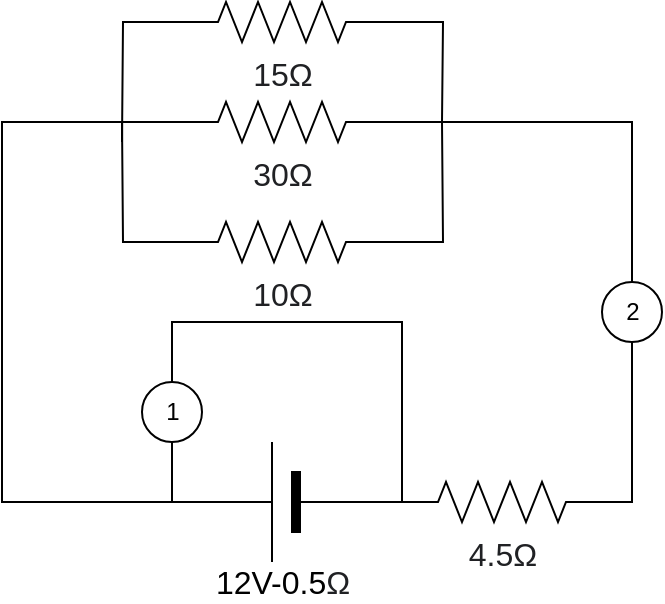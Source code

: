 <mxfile version="14.2.4" type="github">
  <diagram name="Page-1" id="7e0a89b8-554c-2b80-1dc8-d5c74ca68de4">
    <mxGraphModel dx="289" dy="154" grid="1" gridSize="10" guides="1" tooltips="1" connect="1" arrows="1" fold="1" page="1" pageScale="1" pageWidth="1100" pageHeight="850" background="#ffffff" math="0" shadow="0">
      <root>
        <mxCell id="0" />
        <mxCell id="1" parent="0" />
        <mxCell id="MZTKih3VrRNRA9cfkAVB-4" value="" style="edgeStyle=orthogonalEdgeStyle;rounded=0;orthogonalLoop=1;jettySize=auto;html=1;endArrow=none;endFill=0;" parent="1" source="MZTKih3VrRNRA9cfkAVB-1" target="MZTKih3VrRNRA9cfkAVB-3" edge="1">
          <mxGeometry relative="1" as="geometry" />
        </mxCell>
        <mxCell id="MZTKih3VrRNRA9cfkAVB-27" style="edgeStyle=orthogonalEdgeStyle;rounded=0;orthogonalLoop=1;jettySize=auto;html=1;entryX=0.5;entryY=1;entryDx=0;entryDy=0;endArrow=none;endFill=0;" parent="1" source="MZTKih3VrRNRA9cfkAVB-1" target="MZTKih3VrRNRA9cfkAVB-26" edge="1">
          <mxGeometry relative="1" as="geometry">
            <Array as="points">
              <mxPoint x="475" y="280" />
            </Array>
          </mxGeometry>
        </mxCell>
        <mxCell id="MZTKih3VrRNRA9cfkAVB-1" value="&lt;span style=&quot;color: rgb(32 , 33 , 36) ; font-family: &amp;#34;arial&amp;#34; , sans-serif ; font-size: 16px ; text-align: left ; background-color: rgb(255 , 255 , 255)&quot;&gt;4.5Ω&lt;/span&gt;" style="pointerEvents=1;verticalLabelPosition=bottom;shadow=0;dashed=0;align=center;html=1;verticalAlign=top;shape=mxgraph.electrical.resistors.resistor_2;" parent="1" vertex="1">
          <mxGeometry x="360" y="270" width="100" height="20" as="geometry" />
        </mxCell>
        <mxCell id="MZTKih3VrRNRA9cfkAVB-17" style="edgeStyle=orthogonalEdgeStyle;rounded=0;orthogonalLoop=1;jettySize=auto;html=1;endArrow=none;endFill=0;entryX=0;entryY=0.5;entryDx=0;entryDy=0;entryPerimeter=0;" parent="1" target="MZTKih3VrRNRA9cfkAVB-6" edge="1">
          <mxGeometry relative="1" as="geometry">
            <mxPoint x="220" y="90" as="targetPoint" />
            <mxPoint x="250" y="280" as="sourcePoint" />
            <Array as="points">
              <mxPoint x="250" y="280" />
              <mxPoint x="160" y="280" />
              <mxPoint x="160" y="90" />
            </Array>
          </mxGeometry>
        </mxCell>
        <mxCell id="MZTKih3VrRNRA9cfkAVB-3" value="" style="verticalLabelPosition=bottom;shadow=0;dashed=0;align=center;fillColor=#000000;html=1;verticalAlign=top;strokeWidth=1;shape=mxgraph.electrical.miscellaneous.monocell_battery;rotation=-180;" parent="1" vertex="1">
          <mxGeometry x="250" y="250" width="100" height="60" as="geometry" />
        </mxCell>
        <mxCell id="MZTKih3VrRNRA9cfkAVB-12" style="edgeStyle=orthogonalEdgeStyle;rounded=0;orthogonalLoop=1;jettySize=auto;html=1;endArrow=none;endFill=0;" parent="1" source="MZTKih3VrRNRA9cfkAVB-5" edge="1">
          <mxGeometry relative="1" as="geometry">
            <mxPoint x="220" y="100" as="targetPoint" />
          </mxGeometry>
        </mxCell>
        <mxCell id="MZTKih3VrRNRA9cfkAVB-15" style="edgeStyle=orthogonalEdgeStyle;rounded=0;orthogonalLoop=1;jettySize=auto;html=1;endArrow=none;endFill=0;" parent="1" source="MZTKih3VrRNRA9cfkAVB-5" edge="1">
          <mxGeometry relative="1" as="geometry">
            <mxPoint x="380" y="90" as="targetPoint" />
          </mxGeometry>
        </mxCell>
        <mxCell id="MZTKih3VrRNRA9cfkAVB-5" value="&lt;span style=&quot;color: rgb(32 , 33 , 36) ; font-family: &amp;#34;arial&amp;#34; , sans-serif ; font-size: 16px ; text-align: left ; background-color: rgb(255 , 255 , 255)&quot;&gt;15Ω&lt;/span&gt;" style="pointerEvents=1;verticalLabelPosition=bottom;shadow=0;dashed=0;align=center;html=1;verticalAlign=top;shape=mxgraph.electrical.resistors.resistor_2;" parent="1" vertex="1">
          <mxGeometry x="250" y="30" width="100" height="20" as="geometry" />
        </mxCell>
        <mxCell id="MZTKih3VrRNRA9cfkAVB-28" style="edgeStyle=orthogonalEdgeStyle;rounded=0;orthogonalLoop=1;jettySize=auto;html=1;entryX=0.5;entryY=0;entryDx=0;entryDy=0;endArrow=none;endFill=0;" parent="1" source="MZTKih3VrRNRA9cfkAVB-6" target="MZTKih3VrRNRA9cfkAVB-26" edge="1">
          <mxGeometry relative="1" as="geometry" />
        </mxCell>
        <mxCell id="MZTKih3VrRNRA9cfkAVB-6" value="&lt;span style=&quot;color: rgb(32 , 33 , 36) ; font-family: &amp;#34;arial&amp;#34; , sans-serif ; font-size: 16px ; text-align: left ; background-color: rgb(255 , 255 , 255)&quot;&gt;30Ω&lt;/span&gt;" style="pointerEvents=1;verticalLabelPosition=bottom;shadow=0;dashed=0;align=center;html=1;verticalAlign=top;shape=mxgraph.electrical.resistors.resistor_2;" parent="1" vertex="1">
          <mxGeometry x="250" y="80" width="100" height="20" as="geometry" />
        </mxCell>
        <mxCell id="MZTKih3VrRNRA9cfkAVB-11" style="edgeStyle=orthogonalEdgeStyle;rounded=0;orthogonalLoop=1;jettySize=auto;html=1;endArrow=none;endFill=0;" parent="1" source="MZTKih3VrRNRA9cfkAVB-7" edge="1">
          <mxGeometry relative="1" as="geometry">
            <mxPoint x="220" y="90" as="targetPoint" />
          </mxGeometry>
        </mxCell>
        <mxCell id="MZTKih3VrRNRA9cfkAVB-16" style="edgeStyle=orthogonalEdgeStyle;rounded=0;orthogonalLoop=1;jettySize=auto;html=1;endArrow=none;endFill=0;" parent="1" source="MZTKih3VrRNRA9cfkAVB-7" edge="1">
          <mxGeometry relative="1" as="geometry">
            <mxPoint x="380" y="90" as="targetPoint" />
          </mxGeometry>
        </mxCell>
        <mxCell id="MZTKih3VrRNRA9cfkAVB-7" value="&lt;div style=&quot;text-align: left ; font-size: 11px&quot;&gt;&lt;/div&gt;&lt;span style=&quot;color: rgb(32 , 33 , 36) ; font-family: &amp;#34;arial&amp;#34; , sans-serif ; font-size: 16px ; text-align: left ; background-color: rgb(255 , 255 , 255)&quot;&gt;10Ω&lt;/span&gt;" style="pointerEvents=1;verticalLabelPosition=bottom;shadow=0;dashed=0;align=center;html=1;verticalAlign=top;shape=mxgraph.electrical.resistors.resistor_2;" parent="1" vertex="1">
          <mxGeometry x="250" y="140" width="100" height="20" as="geometry" />
        </mxCell>
        <mxCell id="MZTKih3VrRNRA9cfkAVB-23" style="edgeStyle=orthogonalEdgeStyle;rounded=0;orthogonalLoop=1;jettySize=auto;html=1;endArrow=none;endFill=0;" parent="1" source="MZTKih3VrRNRA9cfkAVB-18" edge="1">
          <mxGeometry relative="1" as="geometry">
            <mxPoint x="245" y="280" as="targetPoint" />
          </mxGeometry>
        </mxCell>
        <mxCell id="MZTKih3VrRNRA9cfkAVB-24" style="edgeStyle=orthogonalEdgeStyle;rounded=0;orthogonalLoop=1;jettySize=auto;html=1;endArrow=none;endFill=0;" parent="1" source="MZTKih3VrRNRA9cfkAVB-18" edge="1">
          <mxGeometry relative="1" as="geometry">
            <mxPoint x="360" y="280" as="targetPoint" />
            <Array as="points">
              <mxPoint x="245" y="190" />
              <mxPoint x="360" y="190" />
            </Array>
          </mxGeometry>
        </mxCell>
        <mxCell id="MZTKih3VrRNRA9cfkAVB-18" value="" style="verticalLabelPosition=bottom;shadow=0;dashed=0;align=center;html=1;verticalAlign=top;strokeWidth=1;shape=ellipse;perimeter=ellipsePerimeter;" parent="1" vertex="1">
          <mxGeometry x="230" y="220" width="30" height="30" as="geometry" />
        </mxCell>
        <mxCell id="MZTKih3VrRNRA9cfkAVB-26" value="" style="verticalLabelPosition=bottom;shadow=0;dashed=0;align=center;html=1;verticalAlign=top;strokeWidth=1;shape=ellipse;perimeter=ellipsePerimeter;" parent="1" vertex="1">
          <mxGeometry x="460" y="170" width="30" height="30" as="geometry" />
        </mxCell>
        <mxCell id="MZTKih3VrRNRA9cfkAVB-32" value="2" style="text;html=1;align=center;verticalAlign=middle;resizable=0;points=[];autosize=1;" parent="1" vertex="1">
          <mxGeometry x="465" y="175" width="20" height="20" as="geometry" />
        </mxCell>
        <mxCell id="MZTKih3VrRNRA9cfkAVB-33" value="1" style="text;html=1;align=center;verticalAlign=middle;resizable=0;points=[];autosize=1;" parent="1" vertex="1">
          <mxGeometry x="235" y="225" width="20" height="20" as="geometry" />
        </mxCell>
        <mxCell id="MZTKih3VrRNRA9cfkAVB-34" value="&lt;font style=&quot;font-size: 16px&quot;&gt;12V-0.5&lt;span style=&quot;color: rgb(32 , 33 , 36) ; font-family: &amp;#34;arial&amp;#34; , sans-serif ; text-align: left ; background-color: rgb(255 , 255 , 255)&quot;&gt;&lt;font style=&quot;font-size: 16px&quot;&gt;Ω&lt;/font&gt;&lt;/span&gt;&lt;/font&gt;" style="text;html=1;align=center;verticalAlign=middle;resizable=0;points=[];autosize=1;" parent="1" vertex="1">
          <mxGeometry x="260" y="310" width="80" height="20" as="geometry" />
        </mxCell>
      </root>
    </mxGraphModel>
  </diagram>
</mxfile>
